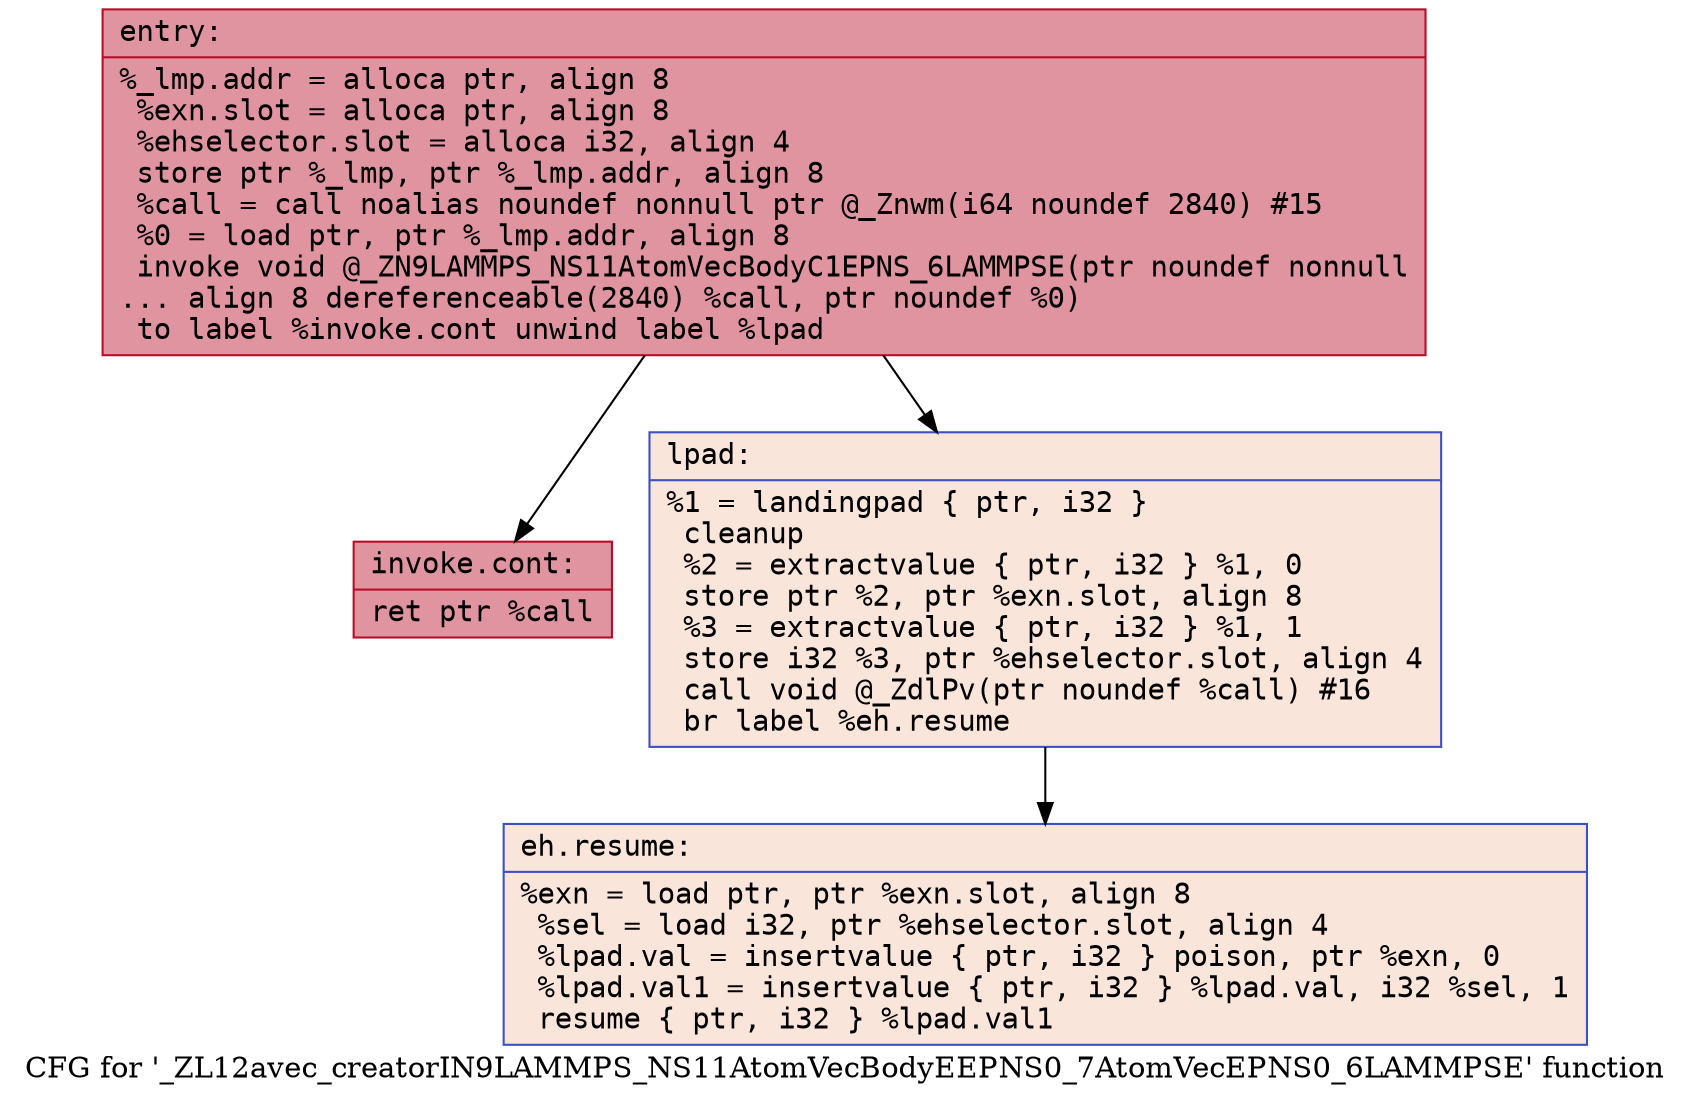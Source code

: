 digraph "CFG for '_ZL12avec_creatorIN9LAMMPS_NS11AtomVecBodyEEPNS0_7AtomVecEPNS0_6LAMMPSE' function" {
	label="CFG for '_ZL12avec_creatorIN9LAMMPS_NS11AtomVecBodyEEPNS0_7AtomVecEPNS0_6LAMMPSE' function";

	Node0x55aea8d87590 [shape=record,color="#b70d28ff", style=filled, fillcolor="#b70d2870" fontname="Courier",label="{entry:\l|  %_lmp.addr = alloca ptr, align 8\l  %exn.slot = alloca ptr, align 8\l  %ehselector.slot = alloca i32, align 4\l  store ptr %_lmp, ptr %_lmp.addr, align 8\l  %call = call noalias noundef nonnull ptr @_Znwm(i64 noundef 2840) #15\l  %0 = load ptr, ptr %_lmp.addr, align 8\l  invoke void @_ZN9LAMMPS_NS11AtomVecBodyC1EPNS_6LAMMPSE(ptr noundef nonnull\l... align 8 dereferenceable(2840) %call, ptr noundef %0)\l          to label %invoke.cont unwind label %lpad\l}"];
	Node0x55aea8d87590 -> Node0x55aea8cfea90[tooltip="entry -> invoke.cont\nProbability 100.00%" ];
	Node0x55aea8d87590 -> Node0x55aea8cfeb10[tooltip="entry -> lpad\nProbability 0.00%" ];
	Node0x55aea8cfea90 [shape=record,color="#b70d28ff", style=filled, fillcolor="#b70d2870" fontname="Courier",label="{invoke.cont:\l|  ret ptr %call\l}"];
	Node0x55aea8cfeb10 [shape=record,color="#3d50c3ff", style=filled, fillcolor="#f4c5ad70" fontname="Courier",label="{lpad:\l|  %1 = landingpad \{ ptr, i32 \}\l          cleanup\l  %2 = extractvalue \{ ptr, i32 \} %1, 0\l  store ptr %2, ptr %exn.slot, align 8\l  %3 = extractvalue \{ ptr, i32 \} %1, 1\l  store i32 %3, ptr %ehselector.slot, align 4\l  call void @_ZdlPv(ptr noundef %call) #16\l  br label %eh.resume\l}"];
	Node0x55aea8cfeb10 -> Node0x55aea8cff2a0[tooltip="lpad -> eh.resume\nProbability 100.00%" ];
	Node0x55aea8cff2a0 [shape=record,color="#3d50c3ff", style=filled, fillcolor="#f4c5ad70" fontname="Courier",label="{eh.resume:\l|  %exn = load ptr, ptr %exn.slot, align 8\l  %sel = load i32, ptr %ehselector.slot, align 4\l  %lpad.val = insertvalue \{ ptr, i32 \} poison, ptr %exn, 0\l  %lpad.val1 = insertvalue \{ ptr, i32 \} %lpad.val, i32 %sel, 1\l  resume \{ ptr, i32 \} %lpad.val1\l}"];
}
